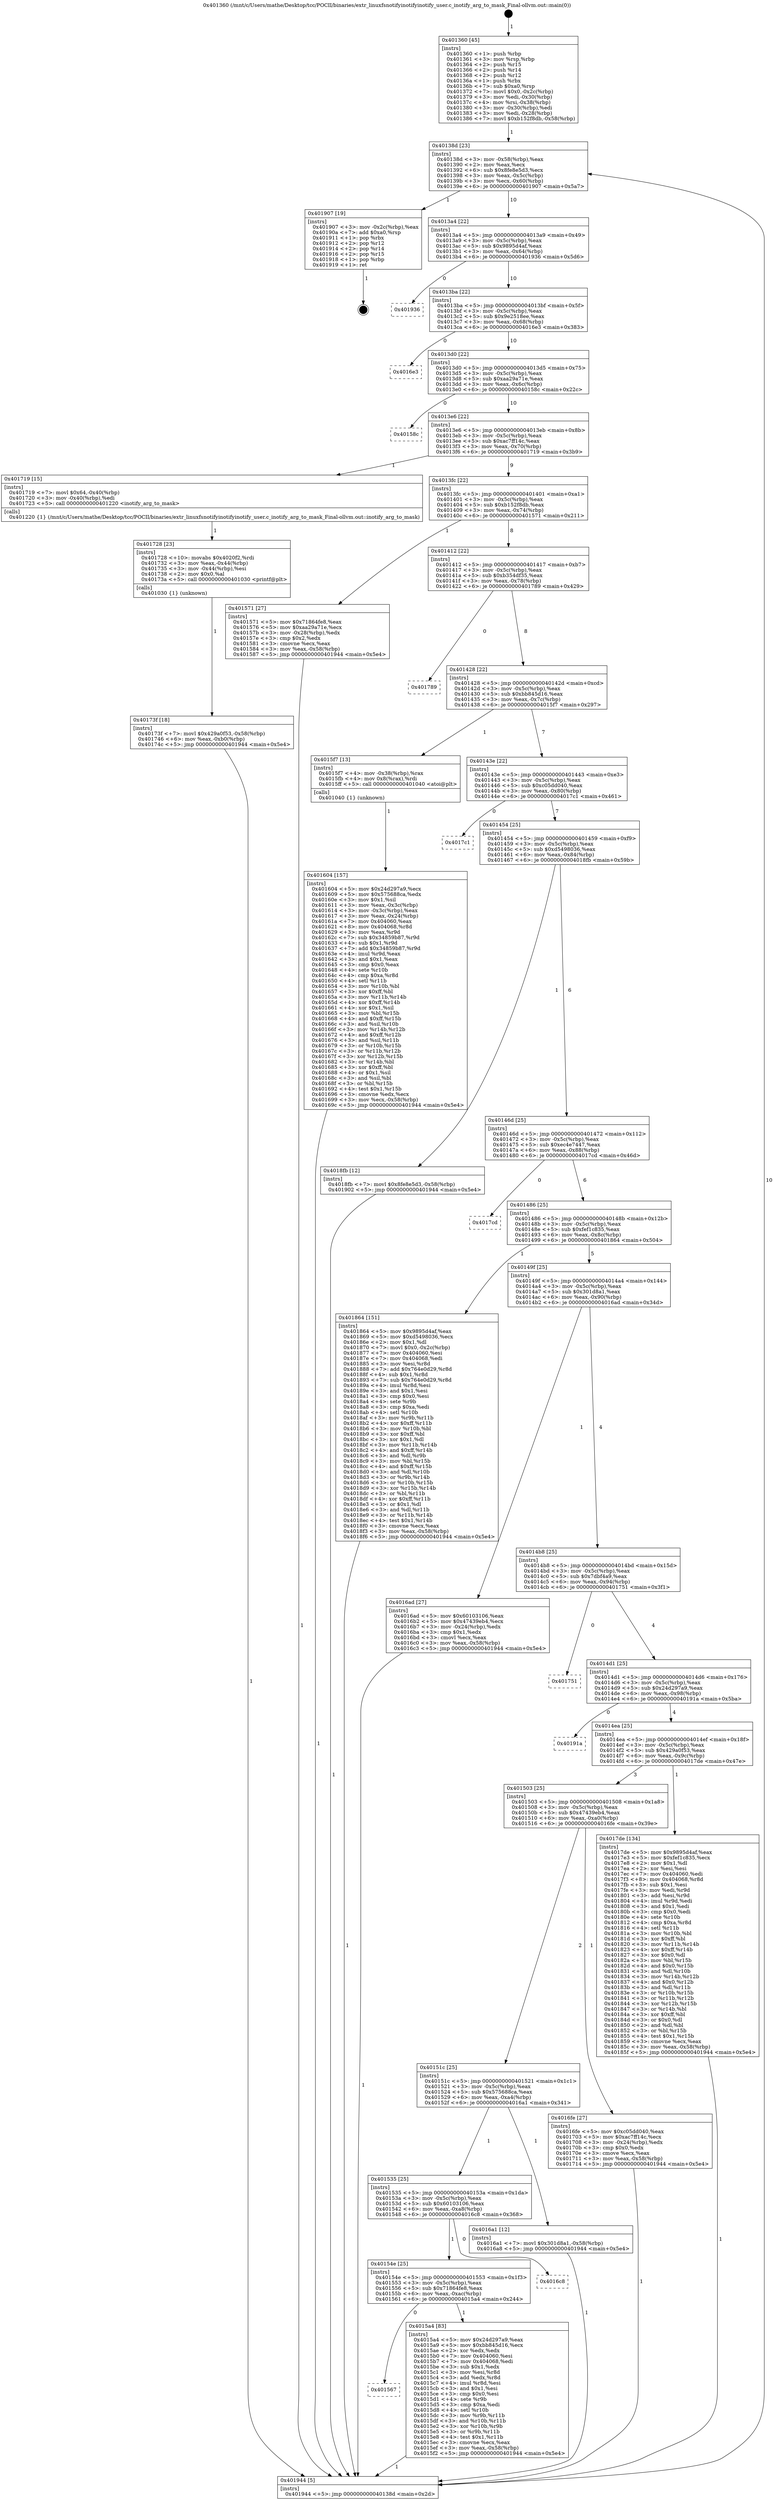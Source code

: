 digraph "0x401360" {
  label = "0x401360 (/mnt/c/Users/mathe/Desktop/tcc/POCII/binaries/extr_linuxfsnotifyinotifyinotify_user.c_inotify_arg_to_mask_Final-ollvm.out::main(0))"
  labelloc = "t"
  node[shape=record]

  Entry [label="",width=0.3,height=0.3,shape=circle,fillcolor=black,style=filled]
  "0x40138d" [label="{
     0x40138d [23]\l
     | [instrs]\l
     &nbsp;&nbsp;0x40138d \<+3\>: mov -0x58(%rbp),%eax\l
     &nbsp;&nbsp;0x401390 \<+2\>: mov %eax,%ecx\l
     &nbsp;&nbsp;0x401392 \<+6\>: sub $0x8fe8e5d3,%ecx\l
     &nbsp;&nbsp;0x401398 \<+3\>: mov %eax,-0x5c(%rbp)\l
     &nbsp;&nbsp;0x40139b \<+3\>: mov %ecx,-0x60(%rbp)\l
     &nbsp;&nbsp;0x40139e \<+6\>: je 0000000000401907 \<main+0x5a7\>\l
  }"]
  "0x401907" [label="{
     0x401907 [19]\l
     | [instrs]\l
     &nbsp;&nbsp;0x401907 \<+3\>: mov -0x2c(%rbp),%eax\l
     &nbsp;&nbsp;0x40190a \<+7\>: add $0xa0,%rsp\l
     &nbsp;&nbsp;0x401911 \<+1\>: pop %rbx\l
     &nbsp;&nbsp;0x401912 \<+2\>: pop %r12\l
     &nbsp;&nbsp;0x401914 \<+2\>: pop %r14\l
     &nbsp;&nbsp;0x401916 \<+2\>: pop %r15\l
     &nbsp;&nbsp;0x401918 \<+1\>: pop %rbp\l
     &nbsp;&nbsp;0x401919 \<+1\>: ret\l
  }"]
  "0x4013a4" [label="{
     0x4013a4 [22]\l
     | [instrs]\l
     &nbsp;&nbsp;0x4013a4 \<+5\>: jmp 00000000004013a9 \<main+0x49\>\l
     &nbsp;&nbsp;0x4013a9 \<+3\>: mov -0x5c(%rbp),%eax\l
     &nbsp;&nbsp;0x4013ac \<+5\>: sub $0x9895d4af,%eax\l
     &nbsp;&nbsp;0x4013b1 \<+3\>: mov %eax,-0x64(%rbp)\l
     &nbsp;&nbsp;0x4013b4 \<+6\>: je 0000000000401936 \<main+0x5d6\>\l
  }"]
  Exit [label="",width=0.3,height=0.3,shape=circle,fillcolor=black,style=filled,peripheries=2]
  "0x401936" [label="{
     0x401936\l
  }", style=dashed]
  "0x4013ba" [label="{
     0x4013ba [22]\l
     | [instrs]\l
     &nbsp;&nbsp;0x4013ba \<+5\>: jmp 00000000004013bf \<main+0x5f\>\l
     &nbsp;&nbsp;0x4013bf \<+3\>: mov -0x5c(%rbp),%eax\l
     &nbsp;&nbsp;0x4013c2 \<+5\>: sub $0x9e2518ee,%eax\l
     &nbsp;&nbsp;0x4013c7 \<+3\>: mov %eax,-0x68(%rbp)\l
     &nbsp;&nbsp;0x4013ca \<+6\>: je 00000000004016e3 \<main+0x383\>\l
  }"]
  "0x40173f" [label="{
     0x40173f [18]\l
     | [instrs]\l
     &nbsp;&nbsp;0x40173f \<+7\>: movl $0x429a0f53,-0x58(%rbp)\l
     &nbsp;&nbsp;0x401746 \<+6\>: mov %eax,-0xb0(%rbp)\l
     &nbsp;&nbsp;0x40174c \<+5\>: jmp 0000000000401944 \<main+0x5e4\>\l
  }"]
  "0x4016e3" [label="{
     0x4016e3\l
  }", style=dashed]
  "0x4013d0" [label="{
     0x4013d0 [22]\l
     | [instrs]\l
     &nbsp;&nbsp;0x4013d0 \<+5\>: jmp 00000000004013d5 \<main+0x75\>\l
     &nbsp;&nbsp;0x4013d5 \<+3\>: mov -0x5c(%rbp),%eax\l
     &nbsp;&nbsp;0x4013d8 \<+5\>: sub $0xaa29a71e,%eax\l
     &nbsp;&nbsp;0x4013dd \<+3\>: mov %eax,-0x6c(%rbp)\l
     &nbsp;&nbsp;0x4013e0 \<+6\>: je 000000000040158c \<main+0x22c\>\l
  }"]
  "0x401728" [label="{
     0x401728 [23]\l
     | [instrs]\l
     &nbsp;&nbsp;0x401728 \<+10\>: movabs $0x4020f2,%rdi\l
     &nbsp;&nbsp;0x401732 \<+3\>: mov %eax,-0x44(%rbp)\l
     &nbsp;&nbsp;0x401735 \<+3\>: mov -0x44(%rbp),%esi\l
     &nbsp;&nbsp;0x401738 \<+2\>: mov $0x0,%al\l
     &nbsp;&nbsp;0x40173a \<+5\>: call 0000000000401030 \<printf@plt\>\l
     | [calls]\l
     &nbsp;&nbsp;0x401030 \{1\} (unknown)\l
  }"]
  "0x40158c" [label="{
     0x40158c\l
  }", style=dashed]
  "0x4013e6" [label="{
     0x4013e6 [22]\l
     | [instrs]\l
     &nbsp;&nbsp;0x4013e6 \<+5\>: jmp 00000000004013eb \<main+0x8b\>\l
     &nbsp;&nbsp;0x4013eb \<+3\>: mov -0x5c(%rbp),%eax\l
     &nbsp;&nbsp;0x4013ee \<+5\>: sub $0xac7ff14c,%eax\l
     &nbsp;&nbsp;0x4013f3 \<+3\>: mov %eax,-0x70(%rbp)\l
     &nbsp;&nbsp;0x4013f6 \<+6\>: je 0000000000401719 \<main+0x3b9\>\l
  }"]
  "0x401604" [label="{
     0x401604 [157]\l
     | [instrs]\l
     &nbsp;&nbsp;0x401604 \<+5\>: mov $0x24d297a9,%ecx\l
     &nbsp;&nbsp;0x401609 \<+5\>: mov $0x575688ca,%edx\l
     &nbsp;&nbsp;0x40160e \<+3\>: mov $0x1,%sil\l
     &nbsp;&nbsp;0x401611 \<+3\>: mov %eax,-0x3c(%rbp)\l
     &nbsp;&nbsp;0x401614 \<+3\>: mov -0x3c(%rbp),%eax\l
     &nbsp;&nbsp;0x401617 \<+3\>: mov %eax,-0x24(%rbp)\l
     &nbsp;&nbsp;0x40161a \<+7\>: mov 0x404060,%eax\l
     &nbsp;&nbsp;0x401621 \<+8\>: mov 0x404068,%r8d\l
     &nbsp;&nbsp;0x401629 \<+3\>: mov %eax,%r9d\l
     &nbsp;&nbsp;0x40162c \<+7\>: sub $0x34859b87,%r9d\l
     &nbsp;&nbsp;0x401633 \<+4\>: sub $0x1,%r9d\l
     &nbsp;&nbsp;0x401637 \<+7\>: add $0x34859b87,%r9d\l
     &nbsp;&nbsp;0x40163e \<+4\>: imul %r9d,%eax\l
     &nbsp;&nbsp;0x401642 \<+3\>: and $0x1,%eax\l
     &nbsp;&nbsp;0x401645 \<+3\>: cmp $0x0,%eax\l
     &nbsp;&nbsp;0x401648 \<+4\>: sete %r10b\l
     &nbsp;&nbsp;0x40164c \<+4\>: cmp $0xa,%r8d\l
     &nbsp;&nbsp;0x401650 \<+4\>: setl %r11b\l
     &nbsp;&nbsp;0x401654 \<+3\>: mov %r10b,%bl\l
     &nbsp;&nbsp;0x401657 \<+3\>: xor $0xff,%bl\l
     &nbsp;&nbsp;0x40165a \<+3\>: mov %r11b,%r14b\l
     &nbsp;&nbsp;0x40165d \<+4\>: xor $0xff,%r14b\l
     &nbsp;&nbsp;0x401661 \<+4\>: xor $0x1,%sil\l
     &nbsp;&nbsp;0x401665 \<+3\>: mov %bl,%r15b\l
     &nbsp;&nbsp;0x401668 \<+4\>: and $0xff,%r15b\l
     &nbsp;&nbsp;0x40166c \<+3\>: and %sil,%r10b\l
     &nbsp;&nbsp;0x40166f \<+3\>: mov %r14b,%r12b\l
     &nbsp;&nbsp;0x401672 \<+4\>: and $0xff,%r12b\l
     &nbsp;&nbsp;0x401676 \<+3\>: and %sil,%r11b\l
     &nbsp;&nbsp;0x401679 \<+3\>: or %r10b,%r15b\l
     &nbsp;&nbsp;0x40167c \<+3\>: or %r11b,%r12b\l
     &nbsp;&nbsp;0x40167f \<+3\>: xor %r12b,%r15b\l
     &nbsp;&nbsp;0x401682 \<+3\>: or %r14b,%bl\l
     &nbsp;&nbsp;0x401685 \<+3\>: xor $0xff,%bl\l
     &nbsp;&nbsp;0x401688 \<+4\>: or $0x1,%sil\l
     &nbsp;&nbsp;0x40168c \<+3\>: and %sil,%bl\l
     &nbsp;&nbsp;0x40168f \<+3\>: or %bl,%r15b\l
     &nbsp;&nbsp;0x401692 \<+4\>: test $0x1,%r15b\l
     &nbsp;&nbsp;0x401696 \<+3\>: cmovne %edx,%ecx\l
     &nbsp;&nbsp;0x401699 \<+3\>: mov %ecx,-0x58(%rbp)\l
     &nbsp;&nbsp;0x40169c \<+5\>: jmp 0000000000401944 \<main+0x5e4\>\l
  }"]
  "0x401719" [label="{
     0x401719 [15]\l
     | [instrs]\l
     &nbsp;&nbsp;0x401719 \<+7\>: movl $0x64,-0x40(%rbp)\l
     &nbsp;&nbsp;0x401720 \<+3\>: mov -0x40(%rbp),%edi\l
     &nbsp;&nbsp;0x401723 \<+5\>: call 0000000000401220 \<inotify_arg_to_mask\>\l
     | [calls]\l
     &nbsp;&nbsp;0x401220 \{1\} (/mnt/c/Users/mathe/Desktop/tcc/POCII/binaries/extr_linuxfsnotifyinotifyinotify_user.c_inotify_arg_to_mask_Final-ollvm.out::inotify_arg_to_mask)\l
  }"]
  "0x4013fc" [label="{
     0x4013fc [22]\l
     | [instrs]\l
     &nbsp;&nbsp;0x4013fc \<+5\>: jmp 0000000000401401 \<main+0xa1\>\l
     &nbsp;&nbsp;0x401401 \<+3\>: mov -0x5c(%rbp),%eax\l
     &nbsp;&nbsp;0x401404 \<+5\>: sub $0xb152f8db,%eax\l
     &nbsp;&nbsp;0x401409 \<+3\>: mov %eax,-0x74(%rbp)\l
     &nbsp;&nbsp;0x40140c \<+6\>: je 0000000000401571 \<main+0x211\>\l
  }"]
  "0x401567" [label="{
     0x401567\l
  }", style=dashed]
  "0x401571" [label="{
     0x401571 [27]\l
     | [instrs]\l
     &nbsp;&nbsp;0x401571 \<+5\>: mov $0x71864fe8,%eax\l
     &nbsp;&nbsp;0x401576 \<+5\>: mov $0xaa29a71e,%ecx\l
     &nbsp;&nbsp;0x40157b \<+3\>: mov -0x28(%rbp),%edx\l
     &nbsp;&nbsp;0x40157e \<+3\>: cmp $0x2,%edx\l
     &nbsp;&nbsp;0x401581 \<+3\>: cmovne %ecx,%eax\l
     &nbsp;&nbsp;0x401584 \<+3\>: mov %eax,-0x58(%rbp)\l
     &nbsp;&nbsp;0x401587 \<+5\>: jmp 0000000000401944 \<main+0x5e4\>\l
  }"]
  "0x401412" [label="{
     0x401412 [22]\l
     | [instrs]\l
     &nbsp;&nbsp;0x401412 \<+5\>: jmp 0000000000401417 \<main+0xb7\>\l
     &nbsp;&nbsp;0x401417 \<+3\>: mov -0x5c(%rbp),%eax\l
     &nbsp;&nbsp;0x40141a \<+5\>: sub $0xb354df35,%eax\l
     &nbsp;&nbsp;0x40141f \<+3\>: mov %eax,-0x78(%rbp)\l
     &nbsp;&nbsp;0x401422 \<+6\>: je 0000000000401789 \<main+0x429\>\l
  }"]
  "0x401944" [label="{
     0x401944 [5]\l
     | [instrs]\l
     &nbsp;&nbsp;0x401944 \<+5\>: jmp 000000000040138d \<main+0x2d\>\l
  }"]
  "0x401360" [label="{
     0x401360 [45]\l
     | [instrs]\l
     &nbsp;&nbsp;0x401360 \<+1\>: push %rbp\l
     &nbsp;&nbsp;0x401361 \<+3\>: mov %rsp,%rbp\l
     &nbsp;&nbsp;0x401364 \<+2\>: push %r15\l
     &nbsp;&nbsp;0x401366 \<+2\>: push %r14\l
     &nbsp;&nbsp;0x401368 \<+2\>: push %r12\l
     &nbsp;&nbsp;0x40136a \<+1\>: push %rbx\l
     &nbsp;&nbsp;0x40136b \<+7\>: sub $0xa0,%rsp\l
     &nbsp;&nbsp;0x401372 \<+7\>: movl $0x0,-0x2c(%rbp)\l
     &nbsp;&nbsp;0x401379 \<+3\>: mov %edi,-0x30(%rbp)\l
     &nbsp;&nbsp;0x40137c \<+4\>: mov %rsi,-0x38(%rbp)\l
     &nbsp;&nbsp;0x401380 \<+3\>: mov -0x30(%rbp),%edi\l
     &nbsp;&nbsp;0x401383 \<+3\>: mov %edi,-0x28(%rbp)\l
     &nbsp;&nbsp;0x401386 \<+7\>: movl $0xb152f8db,-0x58(%rbp)\l
  }"]
  "0x4015a4" [label="{
     0x4015a4 [83]\l
     | [instrs]\l
     &nbsp;&nbsp;0x4015a4 \<+5\>: mov $0x24d297a9,%eax\l
     &nbsp;&nbsp;0x4015a9 \<+5\>: mov $0xbb845d16,%ecx\l
     &nbsp;&nbsp;0x4015ae \<+2\>: xor %edx,%edx\l
     &nbsp;&nbsp;0x4015b0 \<+7\>: mov 0x404060,%esi\l
     &nbsp;&nbsp;0x4015b7 \<+7\>: mov 0x404068,%edi\l
     &nbsp;&nbsp;0x4015be \<+3\>: sub $0x1,%edx\l
     &nbsp;&nbsp;0x4015c1 \<+3\>: mov %esi,%r8d\l
     &nbsp;&nbsp;0x4015c4 \<+3\>: add %edx,%r8d\l
     &nbsp;&nbsp;0x4015c7 \<+4\>: imul %r8d,%esi\l
     &nbsp;&nbsp;0x4015cb \<+3\>: and $0x1,%esi\l
     &nbsp;&nbsp;0x4015ce \<+3\>: cmp $0x0,%esi\l
     &nbsp;&nbsp;0x4015d1 \<+4\>: sete %r9b\l
     &nbsp;&nbsp;0x4015d5 \<+3\>: cmp $0xa,%edi\l
     &nbsp;&nbsp;0x4015d8 \<+4\>: setl %r10b\l
     &nbsp;&nbsp;0x4015dc \<+3\>: mov %r9b,%r11b\l
     &nbsp;&nbsp;0x4015df \<+3\>: and %r10b,%r11b\l
     &nbsp;&nbsp;0x4015e2 \<+3\>: xor %r10b,%r9b\l
     &nbsp;&nbsp;0x4015e5 \<+3\>: or %r9b,%r11b\l
     &nbsp;&nbsp;0x4015e8 \<+4\>: test $0x1,%r11b\l
     &nbsp;&nbsp;0x4015ec \<+3\>: cmovne %ecx,%eax\l
     &nbsp;&nbsp;0x4015ef \<+3\>: mov %eax,-0x58(%rbp)\l
     &nbsp;&nbsp;0x4015f2 \<+5\>: jmp 0000000000401944 \<main+0x5e4\>\l
  }"]
  "0x401789" [label="{
     0x401789\l
  }", style=dashed]
  "0x401428" [label="{
     0x401428 [22]\l
     | [instrs]\l
     &nbsp;&nbsp;0x401428 \<+5\>: jmp 000000000040142d \<main+0xcd\>\l
     &nbsp;&nbsp;0x40142d \<+3\>: mov -0x5c(%rbp),%eax\l
     &nbsp;&nbsp;0x401430 \<+5\>: sub $0xbb845d16,%eax\l
     &nbsp;&nbsp;0x401435 \<+3\>: mov %eax,-0x7c(%rbp)\l
     &nbsp;&nbsp;0x401438 \<+6\>: je 00000000004015f7 \<main+0x297\>\l
  }"]
  "0x40154e" [label="{
     0x40154e [25]\l
     | [instrs]\l
     &nbsp;&nbsp;0x40154e \<+5\>: jmp 0000000000401553 \<main+0x1f3\>\l
     &nbsp;&nbsp;0x401553 \<+3\>: mov -0x5c(%rbp),%eax\l
     &nbsp;&nbsp;0x401556 \<+5\>: sub $0x71864fe8,%eax\l
     &nbsp;&nbsp;0x40155b \<+6\>: mov %eax,-0xac(%rbp)\l
     &nbsp;&nbsp;0x401561 \<+6\>: je 00000000004015a4 \<main+0x244\>\l
  }"]
  "0x4015f7" [label="{
     0x4015f7 [13]\l
     | [instrs]\l
     &nbsp;&nbsp;0x4015f7 \<+4\>: mov -0x38(%rbp),%rax\l
     &nbsp;&nbsp;0x4015fb \<+4\>: mov 0x8(%rax),%rdi\l
     &nbsp;&nbsp;0x4015ff \<+5\>: call 0000000000401040 \<atoi@plt\>\l
     | [calls]\l
     &nbsp;&nbsp;0x401040 \{1\} (unknown)\l
  }"]
  "0x40143e" [label="{
     0x40143e [22]\l
     | [instrs]\l
     &nbsp;&nbsp;0x40143e \<+5\>: jmp 0000000000401443 \<main+0xe3\>\l
     &nbsp;&nbsp;0x401443 \<+3\>: mov -0x5c(%rbp),%eax\l
     &nbsp;&nbsp;0x401446 \<+5\>: sub $0xc05dd040,%eax\l
     &nbsp;&nbsp;0x40144b \<+3\>: mov %eax,-0x80(%rbp)\l
     &nbsp;&nbsp;0x40144e \<+6\>: je 00000000004017c1 \<main+0x461\>\l
  }"]
  "0x4016c8" [label="{
     0x4016c8\l
  }", style=dashed]
  "0x4017c1" [label="{
     0x4017c1\l
  }", style=dashed]
  "0x401454" [label="{
     0x401454 [25]\l
     | [instrs]\l
     &nbsp;&nbsp;0x401454 \<+5\>: jmp 0000000000401459 \<main+0xf9\>\l
     &nbsp;&nbsp;0x401459 \<+3\>: mov -0x5c(%rbp),%eax\l
     &nbsp;&nbsp;0x40145c \<+5\>: sub $0xd5498036,%eax\l
     &nbsp;&nbsp;0x401461 \<+6\>: mov %eax,-0x84(%rbp)\l
     &nbsp;&nbsp;0x401467 \<+6\>: je 00000000004018fb \<main+0x59b\>\l
  }"]
  "0x401535" [label="{
     0x401535 [25]\l
     | [instrs]\l
     &nbsp;&nbsp;0x401535 \<+5\>: jmp 000000000040153a \<main+0x1da\>\l
     &nbsp;&nbsp;0x40153a \<+3\>: mov -0x5c(%rbp),%eax\l
     &nbsp;&nbsp;0x40153d \<+5\>: sub $0x60103106,%eax\l
     &nbsp;&nbsp;0x401542 \<+6\>: mov %eax,-0xa8(%rbp)\l
     &nbsp;&nbsp;0x401548 \<+6\>: je 00000000004016c8 \<main+0x368\>\l
  }"]
  "0x4018fb" [label="{
     0x4018fb [12]\l
     | [instrs]\l
     &nbsp;&nbsp;0x4018fb \<+7\>: movl $0x8fe8e5d3,-0x58(%rbp)\l
     &nbsp;&nbsp;0x401902 \<+5\>: jmp 0000000000401944 \<main+0x5e4\>\l
  }"]
  "0x40146d" [label="{
     0x40146d [25]\l
     | [instrs]\l
     &nbsp;&nbsp;0x40146d \<+5\>: jmp 0000000000401472 \<main+0x112\>\l
     &nbsp;&nbsp;0x401472 \<+3\>: mov -0x5c(%rbp),%eax\l
     &nbsp;&nbsp;0x401475 \<+5\>: sub $0xec4e7447,%eax\l
     &nbsp;&nbsp;0x40147a \<+6\>: mov %eax,-0x88(%rbp)\l
     &nbsp;&nbsp;0x401480 \<+6\>: je 00000000004017cd \<main+0x46d\>\l
  }"]
  "0x4016a1" [label="{
     0x4016a1 [12]\l
     | [instrs]\l
     &nbsp;&nbsp;0x4016a1 \<+7\>: movl $0x301d8a1,-0x58(%rbp)\l
     &nbsp;&nbsp;0x4016a8 \<+5\>: jmp 0000000000401944 \<main+0x5e4\>\l
  }"]
  "0x4017cd" [label="{
     0x4017cd\l
  }", style=dashed]
  "0x401486" [label="{
     0x401486 [25]\l
     | [instrs]\l
     &nbsp;&nbsp;0x401486 \<+5\>: jmp 000000000040148b \<main+0x12b\>\l
     &nbsp;&nbsp;0x40148b \<+3\>: mov -0x5c(%rbp),%eax\l
     &nbsp;&nbsp;0x40148e \<+5\>: sub $0xfef1c835,%eax\l
     &nbsp;&nbsp;0x401493 \<+6\>: mov %eax,-0x8c(%rbp)\l
     &nbsp;&nbsp;0x401499 \<+6\>: je 0000000000401864 \<main+0x504\>\l
  }"]
  "0x40151c" [label="{
     0x40151c [25]\l
     | [instrs]\l
     &nbsp;&nbsp;0x40151c \<+5\>: jmp 0000000000401521 \<main+0x1c1\>\l
     &nbsp;&nbsp;0x401521 \<+3\>: mov -0x5c(%rbp),%eax\l
     &nbsp;&nbsp;0x401524 \<+5\>: sub $0x575688ca,%eax\l
     &nbsp;&nbsp;0x401529 \<+6\>: mov %eax,-0xa4(%rbp)\l
     &nbsp;&nbsp;0x40152f \<+6\>: je 00000000004016a1 \<main+0x341\>\l
  }"]
  "0x401864" [label="{
     0x401864 [151]\l
     | [instrs]\l
     &nbsp;&nbsp;0x401864 \<+5\>: mov $0x9895d4af,%eax\l
     &nbsp;&nbsp;0x401869 \<+5\>: mov $0xd5498036,%ecx\l
     &nbsp;&nbsp;0x40186e \<+2\>: mov $0x1,%dl\l
     &nbsp;&nbsp;0x401870 \<+7\>: movl $0x0,-0x2c(%rbp)\l
     &nbsp;&nbsp;0x401877 \<+7\>: mov 0x404060,%esi\l
     &nbsp;&nbsp;0x40187e \<+7\>: mov 0x404068,%edi\l
     &nbsp;&nbsp;0x401885 \<+3\>: mov %esi,%r8d\l
     &nbsp;&nbsp;0x401888 \<+7\>: add $0x764e0d29,%r8d\l
     &nbsp;&nbsp;0x40188f \<+4\>: sub $0x1,%r8d\l
     &nbsp;&nbsp;0x401893 \<+7\>: sub $0x764e0d29,%r8d\l
     &nbsp;&nbsp;0x40189a \<+4\>: imul %r8d,%esi\l
     &nbsp;&nbsp;0x40189e \<+3\>: and $0x1,%esi\l
     &nbsp;&nbsp;0x4018a1 \<+3\>: cmp $0x0,%esi\l
     &nbsp;&nbsp;0x4018a4 \<+4\>: sete %r9b\l
     &nbsp;&nbsp;0x4018a8 \<+3\>: cmp $0xa,%edi\l
     &nbsp;&nbsp;0x4018ab \<+4\>: setl %r10b\l
     &nbsp;&nbsp;0x4018af \<+3\>: mov %r9b,%r11b\l
     &nbsp;&nbsp;0x4018b2 \<+4\>: xor $0xff,%r11b\l
     &nbsp;&nbsp;0x4018b6 \<+3\>: mov %r10b,%bl\l
     &nbsp;&nbsp;0x4018b9 \<+3\>: xor $0xff,%bl\l
     &nbsp;&nbsp;0x4018bc \<+3\>: xor $0x1,%dl\l
     &nbsp;&nbsp;0x4018bf \<+3\>: mov %r11b,%r14b\l
     &nbsp;&nbsp;0x4018c2 \<+4\>: and $0xff,%r14b\l
     &nbsp;&nbsp;0x4018c6 \<+3\>: and %dl,%r9b\l
     &nbsp;&nbsp;0x4018c9 \<+3\>: mov %bl,%r15b\l
     &nbsp;&nbsp;0x4018cc \<+4\>: and $0xff,%r15b\l
     &nbsp;&nbsp;0x4018d0 \<+3\>: and %dl,%r10b\l
     &nbsp;&nbsp;0x4018d3 \<+3\>: or %r9b,%r14b\l
     &nbsp;&nbsp;0x4018d6 \<+3\>: or %r10b,%r15b\l
     &nbsp;&nbsp;0x4018d9 \<+3\>: xor %r15b,%r14b\l
     &nbsp;&nbsp;0x4018dc \<+3\>: or %bl,%r11b\l
     &nbsp;&nbsp;0x4018df \<+4\>: xor $0xff,%r11b\l
     &nbsp;&nbsp;0x4018e3 \<+3\>: or $0x1,%dl\l
     &nbsp;&nbsp;0x4018e6 \<+3\>: and %dl,%r11b\l
     &nbsp;&nbsp;0x4018e9 \<+3\>: or %r11b,%r14b\l
     &nbsp;&nbsp;0x4018ec \<+4\>: test $0x1,%r14b\l
     &nbsp;&nbsp;0x4018f0 \<+3\>: cmovne %ecx,%eax\l
     &nbsp;&nbsp;0x4018f3 \<+3\>: mov %eax,-0x58(%rbp)\l
     &nbsp;&nbsp;0x4018f6 \<+5\>: jmp 0000000000401944 \<main+0x5e4\>\l
  }"]
  "0x40149f" [label="{
     0x40149f [25]\l
     | [instrs]\l
     &nbsp;&nbsp;0x40149f \<+5\>: jmp 00000000004014a4 \<main+0x144\>\l
     &nbsp;&nbsp;0x4014a4 \<+3\>: mov -0x5c(%rbp),%eax\l
     &nbsp;&nbsp;0x4014a7 \<+5\>: sub $0x301d8a1,%eax\l
     &nbsp;&nbsp;0x4014ac \<+6\>: mov %eax,-0x90(%rbp)\l
     &nbsp;&nbsp;0x4014b2 \<+6\>: je 00000000004016ad \<main+0x34d\>\l
  }"]
  "0x4016fe" [label="{
     0x4016fe [27]\l
     | [instrs]\l
     &nbsp;&nbsp;0x4016fe \<+5\>: mov $0xc05dd040,%eax\l
     &nbsp;&nbsp;0x401703 \<+5\>: mov $0xac7ff14c,%ecx\l
     &nbsp;&nbsp;0x401708 \<+3\>: mov -0x24(%rbp),%edx\l
     &nbsp;&nbsp;0x40170b \<+3\>: cmp $0x0,%edx\l
     &nbsp;&nbsp;0x40170e \<+3\>: cmove %ecx,%eax\l
     &nbsp;&nbsp;0x401711 \<+3\>: mov %eax,-0x58(%rbp)\l
     &nbsp;&nbsp;0x401714 \<+5\>: jmp 0000000000401944 \<main+0x5e4\>\l
  }"]
  "0x4016ad" [label="{
     0x4016ad [27]\l
     | [instrs]\l
     &nbsp;&nbsp;0x4016ad \<+5\>: mov $0x60103106,%eax\l
     &nbsp;&nbsp;0x4016b2 \<+5\>: mov $0x47439eb4,%ecx\l
     &nbsp;&nbsp;0x4016b7 \<+3\>: mov -0x24(%rbp),%edx\l
     &nbsp;&nbsp;0x4016ba \<+3\>: cmp $0x1,%edx\l
     &nbsp;&nbsp;0x4016bd \<+3\>: cmovl %ecx,%eax\l
     &nbsp;&nbsp;0x4016c0 \<+3\>: mov %eax,-0x58(%rbp)\l
     &nbsp;&nbsp;0x4016c3 \<+5\>: jmp 0000000000401944 \<main+0x5e4\>\l
  }"]
  "0x4014b8" [label="{
     0x4014b8 [25]\l
     | [instrs]\l
     &nbsp;&nbsp;0x4014b8 \<+5\>: jmp 00000000004014bd \<main+0x15d\>\l
     &nbsp;&nbsp;0x4014bd \<+3\>: mov -0x5c(%rbp),%eax\l
     &nbsp;&nbsp;0x4014c0 \<+5\>: sub $0x7dbf4a9,%eax\l
     &nbsp;&nbsp;0x4014c5 \<+6\>: mov %eax,-0x94(%rbp)\l
     &nbsp;&nbsp;0x4014cb \<+6\>: je 0000000000401751 \<main+0x3f1\>\l
  }"]
  "0x401503" [label="{
     0x401503 [25]\l
     | [instrs]\l
     &nbsp;&nbsp;0x401503 \<+5\>: jmp 0000000000401508 \<main+0x1a8\>\l
     &nbsp;&nbsp;0x401508 \<+3\>: mov -0x5c(%rbp),%eax\l
     &nbsp;&nbsp;0x40150b \<+5\>: sub $0x47439eb4,%eax\l
     &nbsp;&nbsp;0x401510 \<+6\>: mov %eax,-0xa0(%rbp)\l
     &nbsp;&nbsp;0x401516 \<+6\>: je 00000000004016fe \<main+0x39e\>\l
  }"]
  "0x401751" [label="{
     0x401751\l
  }", style=dashed]
  "0x4014d1" [label="{
     0x4014d1 [25]\l
     | [instrs]\l
     &nbsp;&nbsp;0x4014d1 \<+5\>: jmp 00000000004014d6 \<main+0x176\>\l
     &nbsp;&nbsp;0x4014d6 \<+3\>: mov -0x5c(%rbp),%eax\l
     &nbsp;&nbsp;0x4014d9 \<+5\>: sub $0x24d297a9,%eax\l
     &nbsp;&nbsp;0x4014de \<+6\>: mov %eax,-0x98(%rbp)\l
     &nbsp;&nbsp;0x4014e4 \<+6\>: je 000000000040191a \<main+0x5ba\>\l
  }"]
  "0x4017de" [label="{
     0x4017de [134]\l
     | [instrs]\l
     &nbsp;&nbsp;0x4017de \<+5\>: mov $0x9895d4af,%eax\l
     &nbsp;&nbsp;0x4017e3 \<+5\>: mov $0xfef1c835,%ecx\l
     &nbsp;&nbsp;0x4017e8 \<+2\>: mov $0x1,%dl\l
     &nbsp;&nbsp;0x4017ea \<+2\>: xor %esi,%esi\l
     &nbsp;&nbsp;0x4017ec \<+7\>: mov 0x404060,%edi\l
     &nbsp;&nbsp;0x4017f3 \<+8\>: mov 0x404068,%r8d\l
     &nbsp;&nbsp;0x4017fb \<+3\>: sub $0x1,%esi\l
     &nbsp;&nbsp;0x4017fe \<+3\>: mov %edi,%r9d\l
     &nbsp;&nbsp;0x401801 \<+3\>: add %esi,%r9d\l
     &nbsp;&nbsp;0x401804 \<+4\>: imul %r9d,%edi\l
     &nbsp;&nbsp;0x401808 \<+3\>: and $0x1,%edi\l
     &nbsp;&nbsp;0x40180b \<+3\>: cmp $0x0,%edi\l
     &nbsp;&nbsp;0x40180e \<+4\>: sete %r10b\l
     &nbsp;&nbsp;0x401812 \<+4\>: cmp $0xa,%r8d\l
     &nbsp;&nbsp;0x401816 \<+4\>: setl %r11b\l
     &nbsp;&nbsp;0x40181a \<+3\>: mov %r10b,%bl\l
     &nbsp;&nbsp;0x40181d \<+3\>: xor $0xff,%bl\l
     &nbsp;&nbsp;0x401820 \<+3\>: mov %r11b,%r14b\l
     &nbsp;&nbsp;0x401823 \<+4\>: xor $0xff,%r14b\l
     &nbsp;&nbsp;0x401827 \<+3\>: xor $0x0,%dl\l
     &nbsp;&nbsp;0x40182a \<+3\>: mov %bl,%r15b\l
     &nbsp;&nbsp;0x40182d \<+4\>: and $0x0,%r15b\l
     &nbsp;&nbsp;0x401831 \<+3\>: and %dl,%r10b\l
     &nbsp;&nbsp;0x401834 \<+3\>: mov %r14b,%r12b\l
     &nbsp;&nbsp;0x401837 \<+4\>: and $0x0,%r12b\l
     &nbsp;&nbsp;0x40183b \<+3\>: and %dl,%r11b\l
     &nbsp;&nbsp;0x40183e \<+3\>: or %r10b,%r15b\l
     &nbsp;&nbsp;0x401841 \<+3\>: or %r11b,%r12b\l
     &nbsp;&nbsp;0x401844 \<+3\>: xor %r12b,%r15b\l
     &nbsp;&nbsp;0x401847 \<+3\>: or %r14b,%bl\l
     &nbsp;&nbsp;0x40184a \<+3\>: xor $0xff,%bl\l
     &nbsp;&nbsp;0x40184d \<+3\>: or $0x0,%dl\l
     &nbsp;&nbsp;0x401850 \<+2\>: and %dl,%bl\l
     &nbsp;&nbsp;0x401852 \<+3\>: or %bl,%r15b\l
     &nbsp;&nbsp;0x401855 \<+4\>: test $0x1,%r15b\l
     &nbsp;&nbsp;0x401859 \<+3\>: cmovne %ecx,%eax\l
     &nbsp;&nbsp;0x40185c \<+3\>: mov %eax,-0x58(%rbp)\l
     &nbsp;&nbsp;0x40185f \<+5\>: jmp 0000000000401944 \<main+0x5e4\>\l
  }"]
  "0x40191a" [label="{
     0x40191a\l
  }", style=dashed]
  "0x4014ea" [label="{
     0x4014ea [25]\l
     | [instrs]\l
     &nbsp;&nbsp;0x4014ea \<+5\>: jmp 00000000004014ef \<main+0x18f\>\l
     &nbsp;&nbsp;0x4014ef \<+3\>: mov -0x5c(%rbp),%eax\l
     &nbsp;&nbsp;0x4014f2 \<+5\>: sub $0x429a0f53,%eax\l
     &nbsp;&nbsp;0x4014f7 \<+6\>: mov %eax,-0x9c(%rbp)\l
     &nbsp;&nbsp;0x4014fd \<+6\>: je 00000000004017de \<main+0x47e\>\l
  }"]
  Entry -> "0x401360" [label=" 1"]
  "0x40138d" -> "0x401907" [label=" 1"]
  "0x40138d" -> "0x4013a4" [label=" 10"]
  "0x401907" -> Exit [label=" 1"]
  "0x4013a4" -> "0x401936" [label=" 0"]
  "0x4013a4" -> "0x4013ba" [label=" 10"]
  "0x4018fb" -> "0x401944" [label=" 1"]
  "0x4013ba" -> "0x4016e3" [label=" 0"]
  "0x4013ba" -> "0x4013d0" [label=" 10"]
  "0x401864" -> "0x401944" [label=" 1"]
  "0x4013d0" -> "0x40158c" [label=" 0"]
  "0x4013d0" -> "0x4013e6" [label=" 10"]
  "0x4017de" -> "0x401944" [label=" 1"]
  "0x4013e6" -> "0x401719" [label=" 1"]
  "0x4013e6" -> "0x4013fc" [label=" 9"]
  "0x40173f" -> "0x401944" [label=" 1"]
  "0x4013fc" -> "0x401571" [label=" 1"]
  "0x4013fc" -> "0x401412" [label=" 8"]
  "0x401571" -> "0x401944" [label=" 1"]
  "0x401360" -> "0x40138d" [label=" 1"]
  "0x401944" -> "0x40138d" [label=" 10"]
  "0x401728" -> "0x40173f" [label=" 1"]
  "0x401412" -> "0x401789" [label=" 0"]
  "0x401412" -> "0x401428" [label=" 8"]
  "0x401719" -> "0x401728" [label=" 1"]
  "0x401428" -> "0x4015f7" [label=" 1"]
  "0x401428" -> "0x40143e" [label=" 7"]
  "0x4016ad" -> "0x401944" [label=" 1"]
  "0x40143e" -> "0x4017c1" [label=" 0"]
  "0x40143e" -> "0x401454" [label=" 7"]
  "0x4016a1" -> "0x401944" [label=" 1"]
  "0x401454" -> "0x4018fb" [label=" 1"]
  "0x401454" -> "0x40146d" [label=" 6"]
  "0x4015f7" -> "0x401604" [label=" 1"]
  "0x40146d" -> "0x4017cd" [label=" 0"]
  "0x40146d" -> "0x401486" [label=" 6"]
  "0x4015a4" -> "0x401944" [label=" 1"]
  "0x401486" -> "0x401864" [label=" 1"]
  "0x401486" -> "0x40149f" [label=" 5"]
  "0x40154e" -> "0x4015a4" [label=" 1"]
  "0x40149f" -> "0x4016ad" [label=" 1"]
  "0x40149f" -> "0x4014b8" [label=" 4"]
  "0x4016fe" -> "0x401944" [label=" 1"]
  "0x4014b8" -> "0x401751" [label=" 0"]
  "0x4014b8" -> "0x4014d1" [label=" 4"]
  "0x401535" -> "0x4016c8" [label=" 0"]
  "0x4014d1" -> "0x40191a" [label=" 0"]
  "0x4014d1" -> "0x4014ea" [label=" 4"]
  "0x401604" -> "0x401944" [label=" 1"]
  "0x4014ea" -> "0x4017de" [label=" 1"]
  "0x4014ea" -> "0x401503" [label=" 3"]
  "0x401535" -> "0x40154e" [label=" 1"]
  "0x401503" -> "0x4016fe" [label=" 1"]
  "0x401503" -> "0x40151c" [label=" 2"]
  "0x40154e" -> "0x401567" [label=" 0"]
  "0x40151c" -> "0x4016a1" [label=" 1"]
  "0x40151c" -> "0x401535" [label=" 1"]
}
